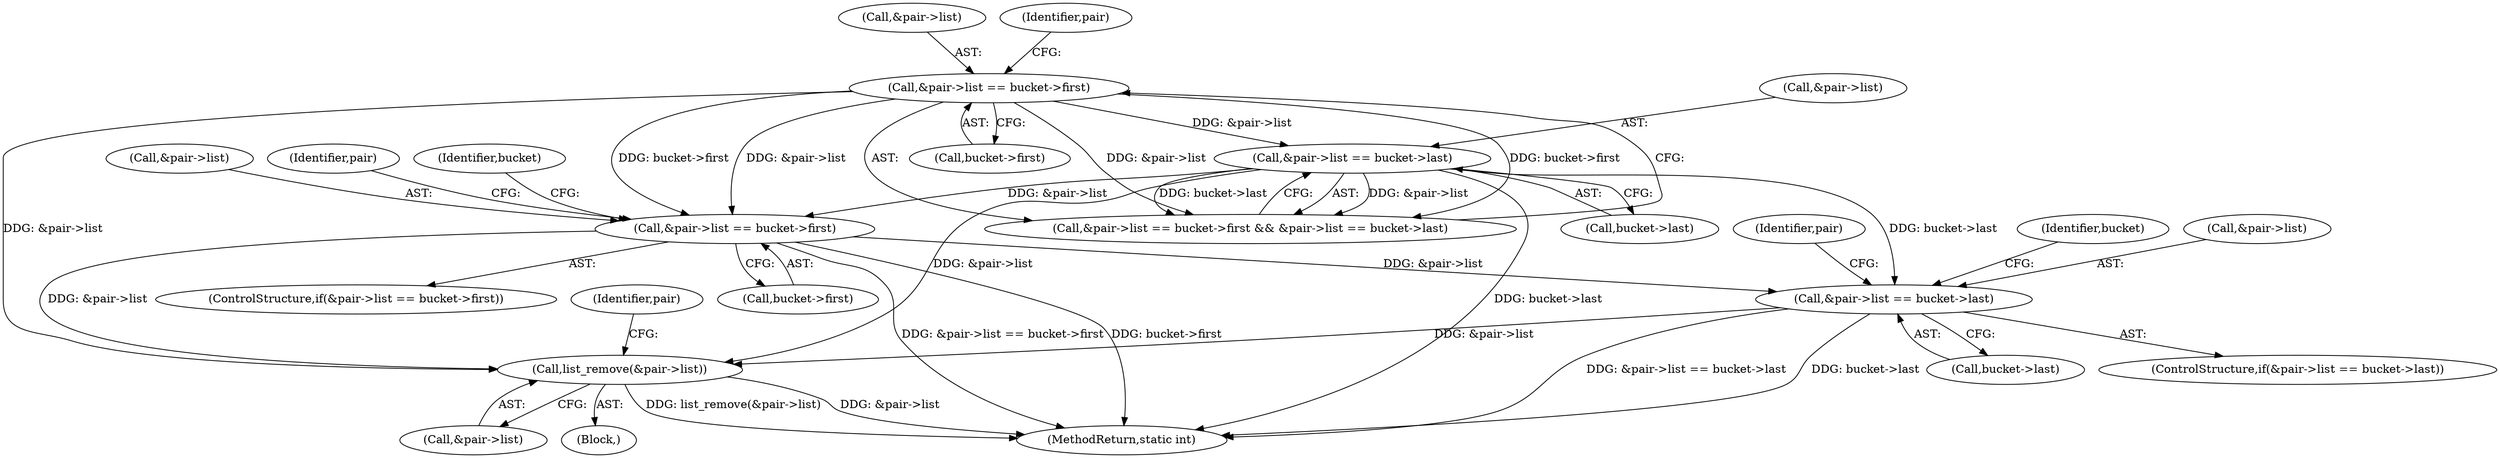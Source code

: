 digraph "0_jansson_8f80c2d83808150724d31793e6ade92749b1faa4_1@API" {
"1000205" [label="(Call,list_remove(&pair->list))"];
"1000188" [label="(Call,&pair->list == bucket->last)"];
"1000169" [label="(Call,&pair->list == bucket->first)"];
"1000139" [label="(Call,&pair->list == bucket->first)"];
"1000147" [label="(Call,&pair->list == bucket->last)"];
"1000138" [label="(Call,&pair->list == bucket->first && &pair->list == bucket->last)"];
"1000140" [label="(Call,&pair->list)"];
"1000168" [label="(ControlStructure,if(&pair->list == bucket->first))"];
"1000170" [label="(Call,&pair->list)"];
"1000150" [label="(Identifier,pair)"];
"1000206" [label="(Call,&pair->list)"];
"1000147" [label="(Call,&pair->list == bucket->last)"];
"1000169" [label="(Call,&pair->list == bucket->first)"];
"1000174" [label="(Call,bucket->first)"];
"1000222" [label="(MethodReturn,static int)"];
"1000198" [label="(Identifier,bucket)"];
"1000104" [label="(Block,)"];
"1000193" [label="(Call,bucket->last)"];
"1000187" [label="(ControlStructure,if(&pair->list == bucket->last))"];
"1000189" [label="(Call,&pair->list)"];
"1000152" [label="(Call,bucket->last)"];
"1000139" [label="(Call,&pair->list == bucket->first)"];
"1000212" [label="(Identifier,pair)"];
"1000191" [label="(Identifier,pair)"];
"1000148" [label="(Call,&pair->list)"];
"1000188" [label="(Call,&pair->list == bucket->last)"];
"1000208" [label="(Identifier,pair)"];
"1000179" [label="(Identifier,bucket)"];
"1000205" [label="(Call,list_remove(&pair->list))"];
"1000144" [label="(Call,bucket->first)"];
"1000205" -> "1000104"  [label="AST: "];
"1000205" -> "1000206"  [label="CFG: "];
"1000206" -> "1000205"  [label="AST: "];
"1000212" -> "1000205"  [label="CFG: "];
"1000205" -> "1000222"  [label="DDG: list_remove(&pair->list)"];
"1000205" -> "1000222"  [label="DDG: &pair->list"];
"1000188" -> "1000205"  [label="DDG: &pair->list"];
"1000139" -> "1000205"  [label="DDG: &pair->list"];
"1000147" -> "1000205"  [label="DDG: &pair->list"];
"1000169" -> "1000205"  [label="DDG: &pair->list"];
"1000188" -> "1000187"  [label="AST: "];
"1000188" -> "1000193"  [label="CFG: "];
"1000189" -> "1000188"  [label="AST: "];
"1000193" -> "1000188"  [label="AST: "];
"1000198" -> "1000188"  [label="CFG: "];
"1000208" -> "1000188"  [label="CFG: "];
"1000188" -> "1000222"  [label="DDG: &pair->list == bucket->last"];
"1000188" -> "1000222"  [label="DDG: bucket->last"];
"1000169" -> "1000188"  [label="DDG: &pair->list"];
"1000147" -> "1000188"  [label="DDG: bucket->last"];
"1000169" -> "1000168"  [label="AST: "];
"1000169" -> "1000174"  [label="CFG: "];
"1000170" -> "1000169"  [label="AST: "];
"1000174" -> "1000169"  [label="AST: "];
"1000179" -> "1000169"  [label="CFG: "];
"1000191" -> "1000169"  [label="CFG: "];
"1000169" -> "1000222"  [label="DDG: &pair->list == bucket->first"];
"1000169" -> "1000222"  [label="DDG: bucket->first"];
"1000139" -> "1000169"  [label="DDG: &pair->list"];
"1000139" -> "1000169"  [label="DDG: bucket->first"];
"1000147" -> "1000169"  [label="DDG: &pair->list"];
"1000139" -> "1000138"  [label="AST: "];
"1000139" -> "1000144"  [label="CFG: "];
"1000140" -> "1000139"  [label="AST: "];
"1000144" -> "1000139"  [label="AST: "];
"1000150" -> "1000139"  [label="CFG: "];
"1000138" -> "1000139"  [label="CFG: "];
"1000139" -> "1000138"  [label="DDG: &pair->list"];
"1000139" -> "1000138"  [label="DDG: bucket->first"];
"1000139" -> "1000147"  [label="DDG: &pair->list"];
"1000147" -> "1000138"  [label="AST: "];
"1000147" -> "1000152"  [label="CFG: "];
"1000148" -> "1000147"  [label="AST: "];
"1000152" -> "1000147"  [label="AST: "];
"1000138" -> "1000147"  [label="CFG: "];
"1000147" -> "1000222"  [label="DDG: bucket->last"];
"1000147" -> "1000138"  [label="DDG: &pair->list"];
"1000147" -> "1000138"  [label="DDG: bucket->last"];
}
